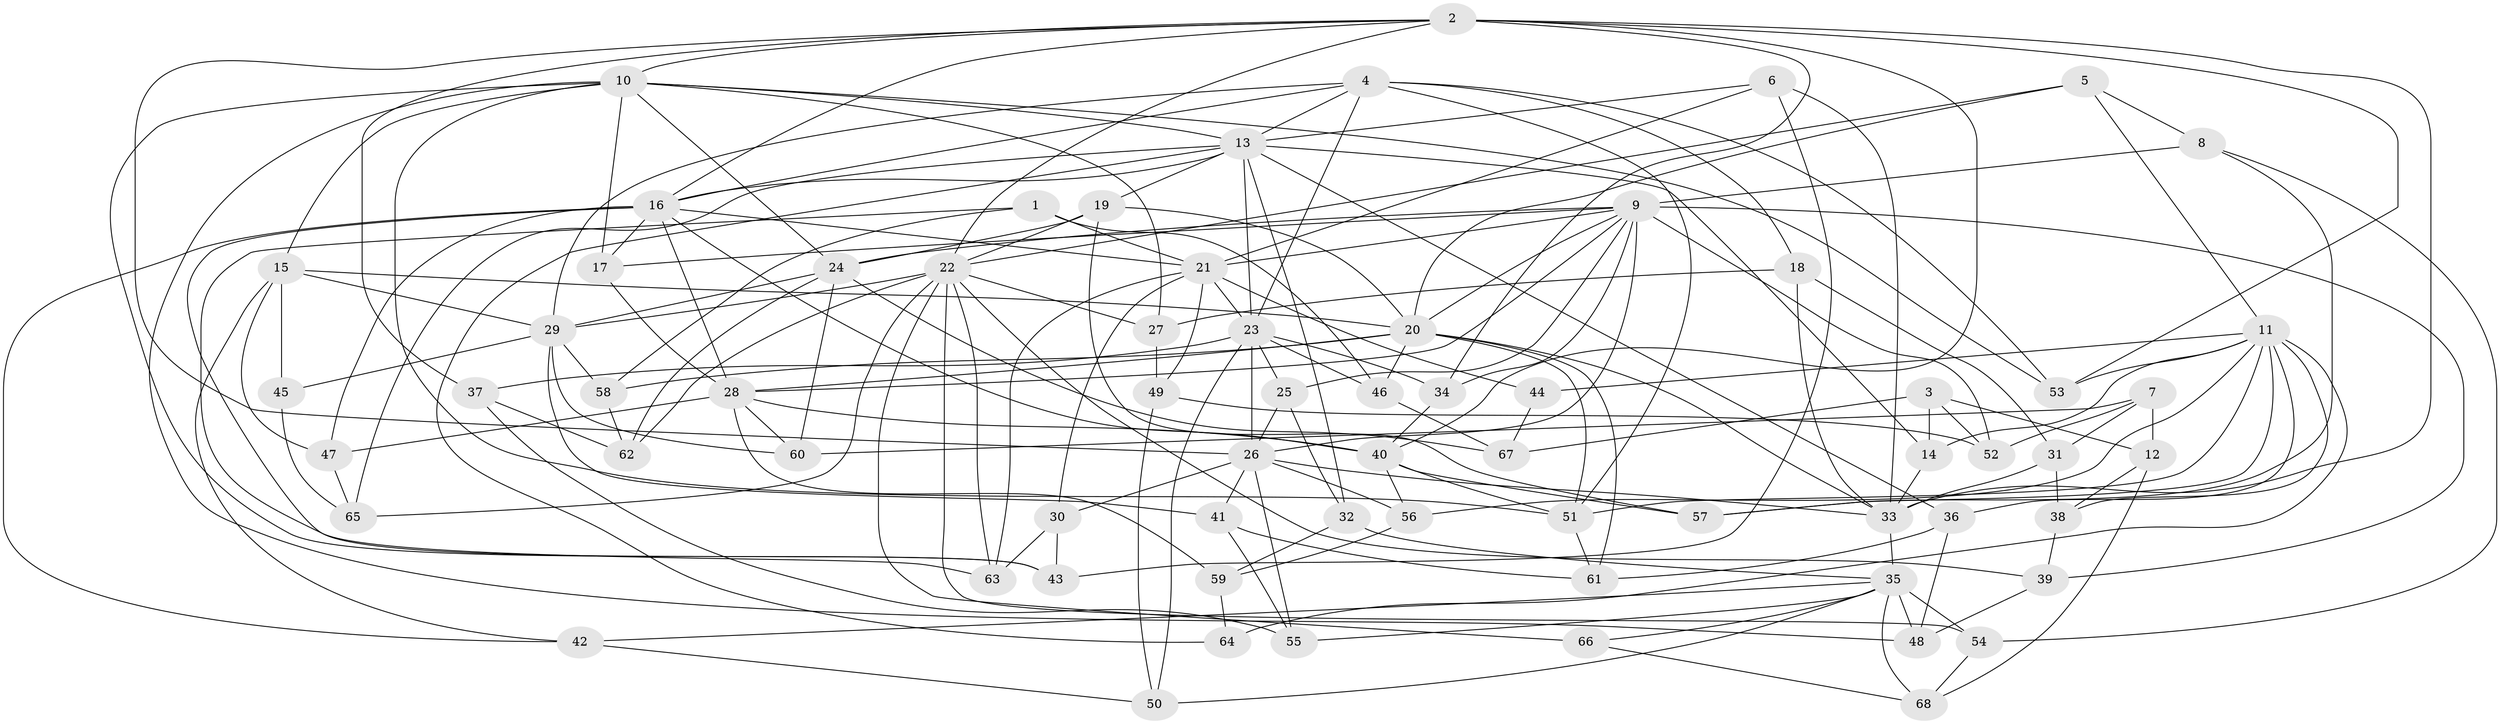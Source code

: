 // original degree distribution, {4: 1.0}
// Generated by graph-tools (version 1.1) at 2025/53/03/04/25 22:53:32]
// undirected, 68 vertices, 182 edges
graph export_dot {
  node [color=gray90,style=filled];
  1;
  2;
  3;
  4;
  5;
  6;
  7;
  8;
  9;
  10;
  11;
  12;
  13;
  14;
  15;
  16;
  17;
  18;
  19;
  20;
  21;
  22;
  23;
  24;
  25;
  26;
  27;
  28;
  29;
  30;
  31;
  32;
  33;
  34;
  35;
  36;
  37;
  38;
  39;
  40;
  41;
  42;
  43;
  44;
  45;
  46;
  47;
  48;
  49;
  50;
  51;
  52;
  53;
  54;
  55;
  56;
  57;
  58;
  59;
  60;
  61;
  62;
  63;
  64;
  65;
  66;
  67;
  68;
  1 -- 21 [weight=1.0];
  1 -- 46 [weight=1.0];
  1 -- 58 [weight=1.0];
  1 -- 63 [weight=1.0];
  2 -- 10 [weight=1.0];
  2 -- 16 [weight=2.0];
  2 -- 22 [weight=1.0];
  2 -- 26 [weight=1.0];
  2 -- 33 [weight=3.0];
  2 -- 34 [weight=1.0];
  2 -- 37 [weight=1.0];
  2 -- 40 [weight=1.0];
  2 -- 53 [weight=1.0];
  3 -- 12 [weight=1.0];
  3 -- 14 [weight=1.0];
  3 -- 52 [weight=1.0];
  3 -- 67 [weight=1.0];
  4 -- 13 [weight=1.0];
  4 -- 16 [weight=1.0];
  4 -- 18 [weight=1.0];
  4 -- 23 [weight=1.0];
  4 -- 29 [weight=2.0];
  4 -- 51 [weight=1.0];
  4 -- 53 [weight=1.0];
  5 -- 8 [weight=1.0];
  5 -- 11 [weight=1.0];
  5 -- 20 [weight=1.0];
  5 -- 22 [weight=1.0];
  6 -- 13 [weight=1.0];
  6 -- 21 [weight=1.0];
  6 -- 33 [weight=1.0];
  6 -- 43 [weight=1.0];
  7 -- 12 [weight=1.0];
  7 -- 31 [weight=1.0];
  7 -- 52 [weight=1.0];
  7 -- 60 [weight=1.0];
  8 -- 9 [weight=1.0];
  8 -- 54 [weight=1.0];
  8 -- 57 [weight=1.0];
  9 -- 17 [weight=1.0];
  9 -- 20 [weight=1.0];
  9 -- 21 [weight=1.0];
  9 -- 24 [weight=2.0];
  9 -- 25 [weight=1.0];
  9 -- 26 [weight=1.0];
  9 -- 28 [weight=1.0];
  9 -- 34 [weight=1.0];
  9 -- 39 [weight=1.0];
  9 -- 52 [weight=1.0];
  10 -- 13 [weight=2.0];
  10 -- 15 [weight=1.0];
  10 -- 17 [weight=1.0];
  10 -- 24 [weight=2.0];
  10 -- 27 [weight=1.0];
  10 -- 43 [weight=1.0];
  10 -- 48 [weight=1.0];
  10 -- 51 [weight=1.0];
  10 -- 53 [weight=1.0];
  11 -- 14 [weight=1.0];
  11 -- 36 [weight=1.0];
  11 -- 38 [weight=1.0];
  11 -- 44 [weight=1.0];
  11 -- 51 [weight=2.0];
  11 -- 53 [weight=1.0];
  11 -- 56 [weight=1.0];
  11 -- 57 [weight=1.0];
  11 -- 64 [weight=2.0];
  12 -- 38 [weight=1.0];
  12 -- 68 [weight=1.0];
  13 -- 14 [weight=1.0];
  13 -- 16 [weight=1.0];
  13 -- 19 [weight=1.0];
  13 -- 23 [weight=1.0];
  13 -- 32 [weight=1.0];
  13 -- 36 [weight=1.0];
  13 -- 64 [weight=1.0];
  13 -- 65 [weight=1.0];
  14 -- 33 [weight=1.0];
  15 -- 20 [weight=1.0];
  15 -- 29 [weight=2.0];
  15 -- 42 [weight=1.0];
  15 -- 45 [weight=2.0];
  15 -- 47 [weight=1.0];
  16 -- 17 [weight=1.0];
  16 -- 21 [weight=1.0];
  16 -- 28 [weight=1.0];
  16 -- 40 [weight=2.0];
  16 -- 42 [weight=1.0];
  16 -- 43 [weight=1.0];
  16 -- 47 [weight=1.0];
  17 -- 28 [weight=1.0];
  18 -- 27 [weight=1.0];
  18 -- 31 [weight=1.0];
  18 -- 33 [weight=1.0];
  19 -- 20 [weight=1.0];
  19 -- 22 [weight=1.0];
  19 -- 24 [weight=2.0];
  19 -- 57 [weight=1.0];
  20 -- 28 [weight=1.0];
  20 -- 33 [weight=2.0];
  20 -- 46 [weight=1.0];
  20 -- 51 [weight=2.0];
  20 -- 58 [weight=1.0];
  20 -- 61 [weight=1.0];
  21 -- 23 [weight=1.0];
  21 -- 30 [weight=1.0];
  21 -- 44 [weight=2.0];
  21 -- 49 [weight=1.0];
  21 -- 63 [weight=1.0];
  22 -- 27 [weight=1.0];
  22 -- 29 [weight=1.0];
  22 -- 39 [weight=1.0];
  22 -- 54 [weight=1.0];
  22 -- 62 [weight=1.0];
  22 -- 63 [weight=1.0];
  22 -- 65 [weight=1.0];
  22 -- 66 [weight=2.0];
  23 -- 25 [weight=1.0];
  23 -- 26 [weight=2.0];
  23 -- 34 [weight=1.0];
  23 -- 37 [weight=1.0];
  23 -- 46 [weight=1.0];
  23 -- 50 [weight=1.0];
  24 -- 29 [weight=1.0];
  24 -- 60 [weight=1.0];
  24 -- 62 [weight=1.0];
  24 -- 67 [weight=1.0];
  25 -- 26 [weight=1.0];
  25 -- 32 [weight=1.0];
  26 -- 30 [weight=1.0];
  26 -- 33 [weight=1.0];
  26 -- 41 [weight=1.0];
  26 -- 55 [weight=1.0];
  26 -- 56 [weight=1.0];
  27 -- 49 [weight=1.0];
  28 -- 40 [weight=1.0];
  28 -- 47 [weight=1.0];
  28 -- 59 [weight=1.0];
  28 -- 60 [weight=1.0];
  29 -- 41 [weight=1.0];
  29 -- 45 [weight=1.0];
  29 -- 58 [weight=1.0];
  29 -- 60 [weight=1.0];
  30 -- 43 [weight=1.0];
  30 -- 63 [weight=1.0];
  31 -- 33 [weight=1.0];
  31 -- 38 [weight=1.0];
  32 -- 35 [weight=1.0];
  32 -- 59 [weight=1.0];
  33 -- 35 [weight=2.0];
  34 -- 40 [weight=1.0];
  35 -- 42 [weight=1.0];
  35 -- 48 [weight=1.0];
  35 -- 50 [weight=1.0];
  35 -- 54 [weight=1.0];
  35 -- 55 [weight=1.0];
  35 -- 66 [weight=1.0];
  35 -- 68 [weight=1.0];
  36 -- 48 [weight=1.0];
  36 -- 61 [weight=1.0];
  37 -- 55 [weight=1.0];
  37 -- 62 [weight=1.0];
  38 -- 39 [weight=1.0];
  39 -- 48 [weight=1.0];
  40 -- 51 [weight=1.0];
  40 -- 56 [weight=1.0];
  40 -- 57 [weight=1.0];
  41 -- 55 [weight=1.0];
  41 -- 61 [weight=1.0];
  42 -- 50 [weight=1.0];
  44 -- 67 [weight=1.0];
  45 -- 65 [weight=1.0];
  46 -- 67 [weight=1.0];
  47 -- 65 [weight=1.0];
  49 -- 50 [weight=1.0];
  49 -- 52 [weight=1.0];
  51 -- 61 [weight=1.0];
  54 -- 68 [weight=1.0];
  56 -- 59 [weight=1.0];
  58 -- 62 [weight=1.0];
  59 -- 64 [weight=1.0];
  66 -- 68 [weight=1.0];
}
